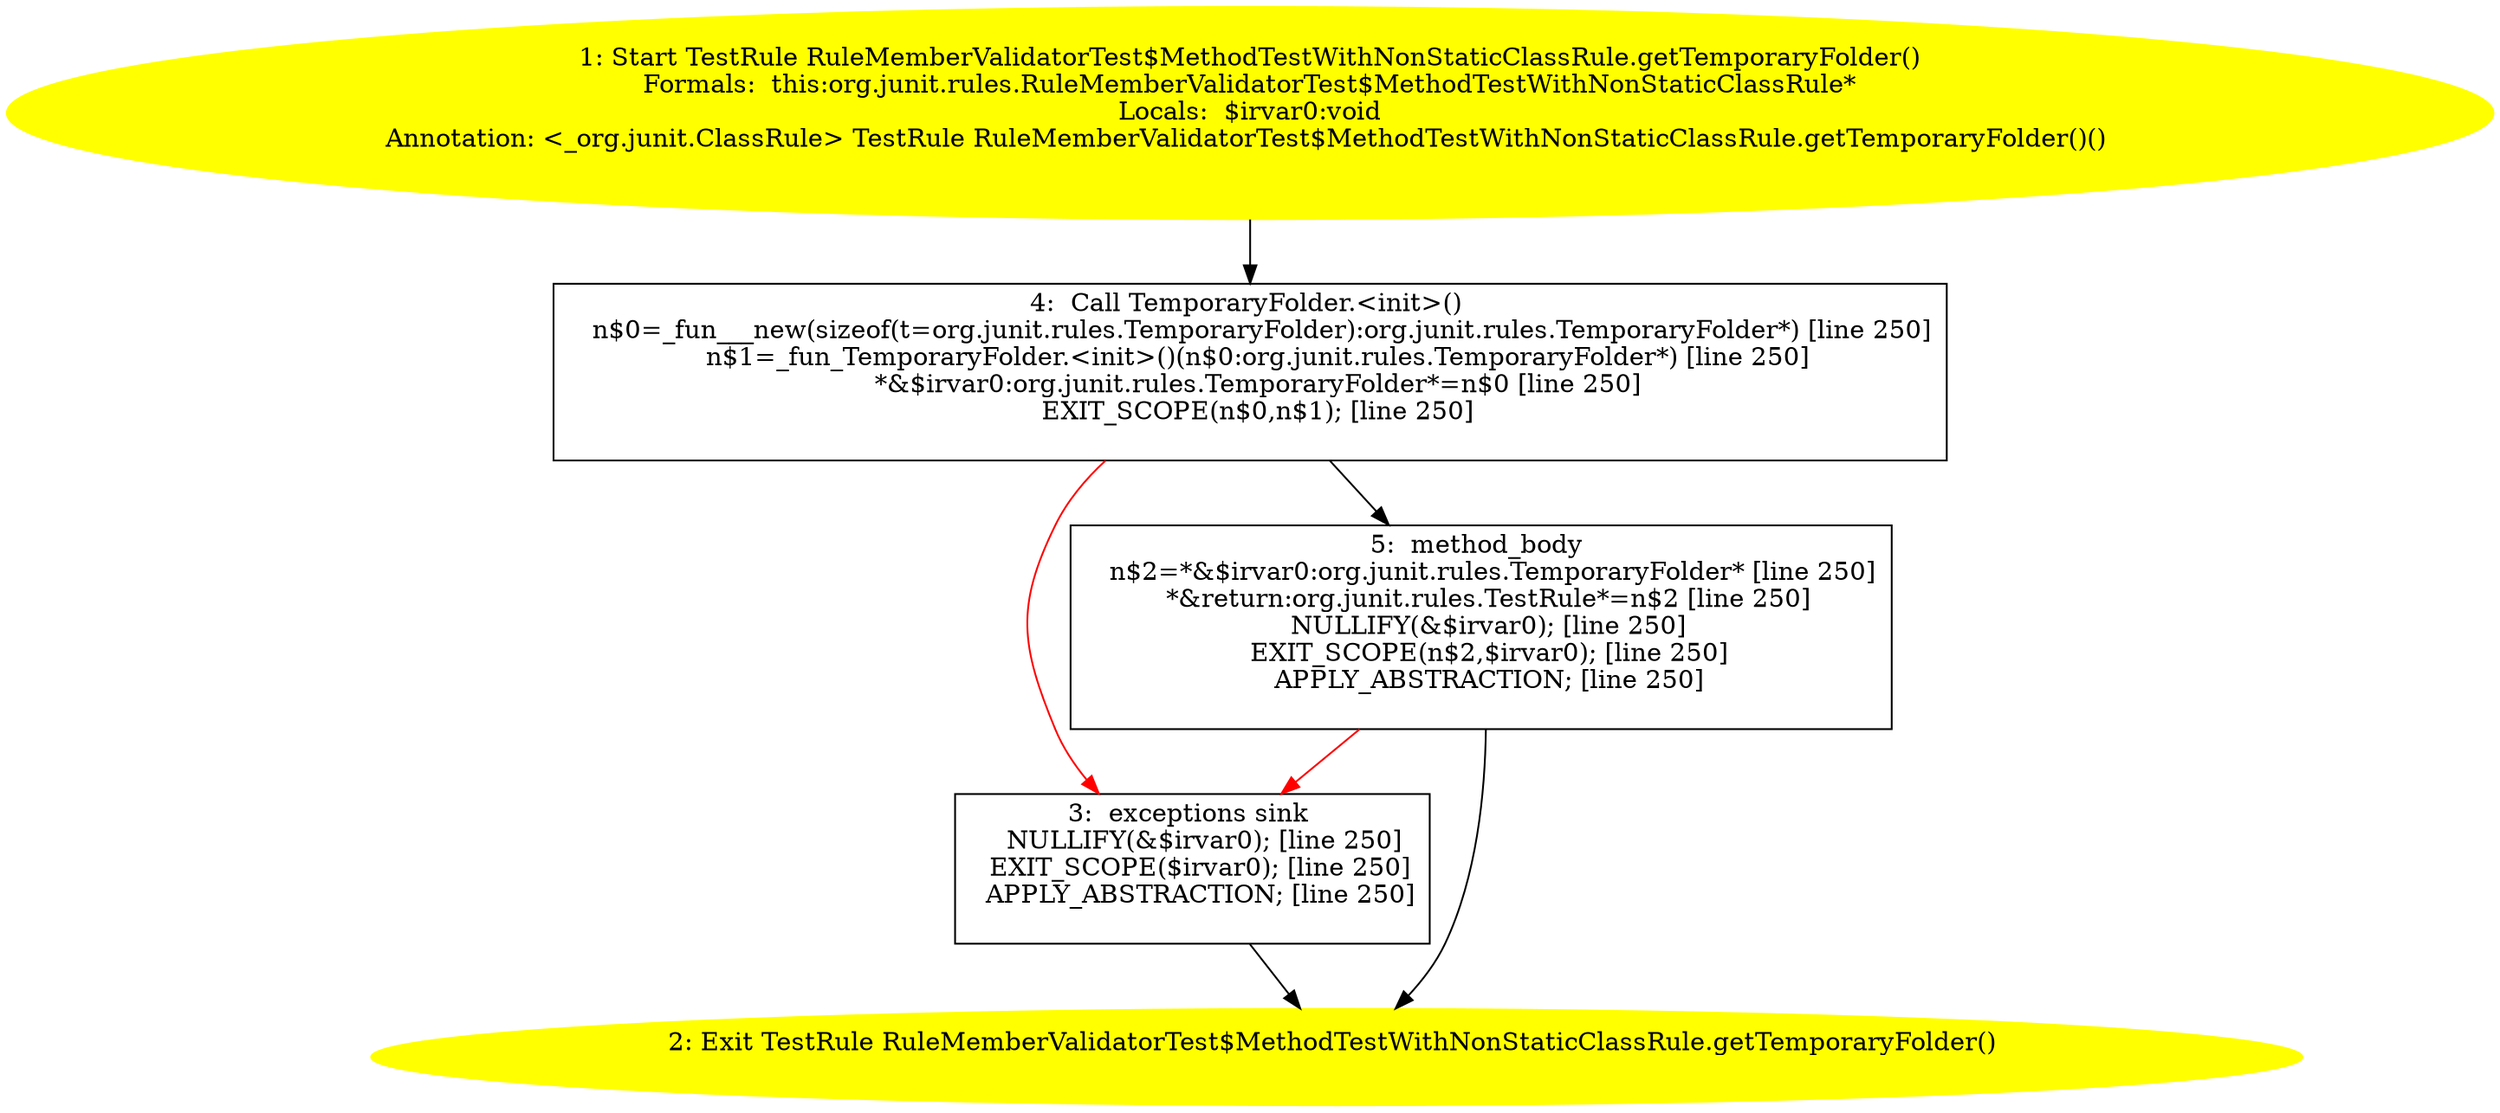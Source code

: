 /* @generated */
digraph cfg {
"org.junit.rules.RuleMemberValidatorTest$MethodTestWithNonStaticClassRule.getTemporaryFolder():org.ju.855f2f129ed8fd6128d8627269a94a87_1" [label="1: Start TestRule RuleMemberValidatorTest$MethodTestWithNonStaticClassRule.getTemporaryFolder()\nFormals:  this:org.junit.rules.RuleMemberValidatorTest$MethodTestWithNonStaticClassRule*\nLocals:  $irvar0:void\nAnnotation: <_org.junit.ClassRule> TestRule RuleMemberValidatorTest$MethodTestWithNonStaticClassRule.getTemporaryFolder()() \n  " color=yellow style=filled]
	

	 "org.junit.rules.RuleMemberValidatorTest$MethodTestWithNonStaticClassRule.getTemporaryFolder():org.ju.855f2f129ed8fd6128d8627269a94a87_1" -> "org.junit.rules.RuleMemberValidatorTest$MethodTestWithNonStaticClassRule.getTemporaryFolder():org.ju.855f2f129ed8fd6128d8627269a94a87_4" ;
"org.junit.rules.RuleMemberValidatorTest$MethodTestWithNonStaticClassRule.getTemporaryFolder():org.ju.855f2f129ed8fd6128d8627269a94a87_2" [label="2: Exit TestRule RuleMemberValidatorTest$MethodTestWithNonStaticClassRule.getTemporaryFolder() \n  " color=yellow style=filled]
	

"org.junit.rules.RuleMemberValidatorTest$MethodTestWithNonStaticClassRule.getTemporaryFolder():org.ju.855f2f129ed8fd6128d8627269a94a87_3" [label="3:  exceptions sink \n   NULLIFY(&$irvar0); [line 250]\n  EXIT_SCOPE($irvar0); [line 250]\n  APPLY_ABSTRACTION; [line 250]\n " shape="box"]
	

	 "org.junit.rules.RuleMemberValidatorTest$MethodTestWithNonStaticClassRule.getTemporaryFolder():org.ju.855f2f129ed8fd6128d8627269a94a87_3" -> "org.junit.rules.RuleMemberValidatorTest$MethodTestWithNonStaticClassRule.getTemporaryFolder():org.ju.855f2f129ed8fd6128d8627269a94a87_2" ;
"org.junit.rules.RuleMemberValidatorTest$MethodTestWithNonStaticClassRule.getTemporaryFolder():org.ju.855f2f129ed8fd6128d8627269a94a87_4" [label="4:  Call TemporaryFolder.<init>() \n   n$0=_fun___new(sizeof(t=org.junit.rules.TemporaryFolder):org.junit.rules.TemporaryFolder*) [line 250]\n  n$1=_fun_TemporaryFolder.<init>()(n$0:org.junit.rules.TemporaryFolder*) [line 250]\n  *&$irvar0:org.junit.rules.TemporaryFolder*=n$0 [line 250]\n  EXIT_SCOPE(n$0,n$1); [line 250]\n " shape="box"]
	

	 "org.junit.rules.RuleMemberValidatorTest$MethodTestWithNonStaticClassRule.getTemporaryFolder():org.ju.855f2f129ed8fd6128d8627269a94a87_4" -> "org.junit.rules.RuleMemberValidatorTest$MethodTestWithNonStaticClassRule.getTemporaryFolder():org.ju.855f2f129ed8fd6128d8627269a94a87_5" ;
	 "org.junit.rules.RuleMemberValidatorTest$MethodTestWithNonStaticClassRule.getTemporaryFolder():org.ju.855f2f129ed8fd6128d8627269a94a87_4" -> "org.junit.rules.RuleMemberValidatorTest$MethodTestWithNonStaticClassRule.getTemporaryFolder():org.ju.855f2f129ed8fd6128d8627269a94a87_3" [color="red" ];
"org.junit.rules.RuleMemberValidatorTest$MethodTestWithNonStaticClassRule.getTemporaryFolder():org.ju.855f2f129ed8fd6128d8627269a94a87_5" [label="5:  method_body \n   n$2=*&$irvar0:org.junit.rules.TemporaryFolder* [line 250]\n  *&return:org.junit.rules.TestRule*=n$2 [line 250]\n  NULLIFY(&$irvar0); [line 250]\n  EXIT_SCOPE(n$2,$irvar0); [line 250]\n  APPLY_ABSTRACTION; [line 250]\n " shape="box"]
	

	 "org.junit.rules.RuleMemberValidatorTest$MethodTestWithNonStaticClassRule.getTemporaryFolder():org.ju.855f2f129ed8fd6128d8627269a94a87_5" -> "org.junit.rules.RuleMemberValidatorTest$MethodTestWithNonStaticClassRule.getTemporaryFolder():org.ju.855f2f129ed8fd6128d8627269a94a87_2" ;
	 "org.junit.rules.RuleMemberValidatorTest$MethodTestWithNonStaticClassRule.getTemporaryFolder():org.ju.855f2f129ed8fd6128d8627269a94a87_5" -> "org.junit.rules.RuleMemberValidatorTest$MethodTestWithNonStaticClassRule.getTemporaryFolder():org.ju.855f2f129ed8fd6128d8627269a94a87_3" [color="red" ];
}

